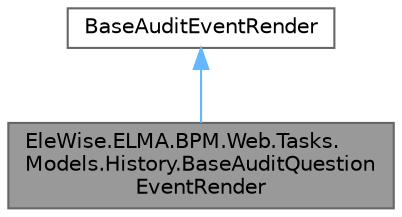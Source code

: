 digraph "EleWise.ELMA.BPM.Web.Tasks.Models.History.BaseAuditQuestionEventRender"
{
 // LATEX_PDF_SIZE
  bgcolor="transparent";
  edge [fontname=Helvetica,fontsize=10,labelfontname=Helvetica,labelfontsize=10];
  node [fontname=Helvetica,fontsize=10,shape=box,height=0.2,width=0.4];
  Node1 [id="Node000001",label="EleWise.ELMA.BPM.Web.Tasks.\lModels.History.BaseAuditQuestion\lEventRender",height=0.2,width=0.4,color="gray40", fillcolor="grey60", style="filled", fontcolor="black",tooltip="Базовый класс для обработчиков отображения истории работы с объектом"];
  Node2 -> Node1 [id="edge1_Node000001_Node000002",dir="back",color="steelblue1",style="solid",tooltip=" "];
  Node2 [id="Node000002",label="BaseAuditEventRender",height=0.2,width=0.4,color="gray40", fillcolor="white", style="filled",tooltip=" "];
}
